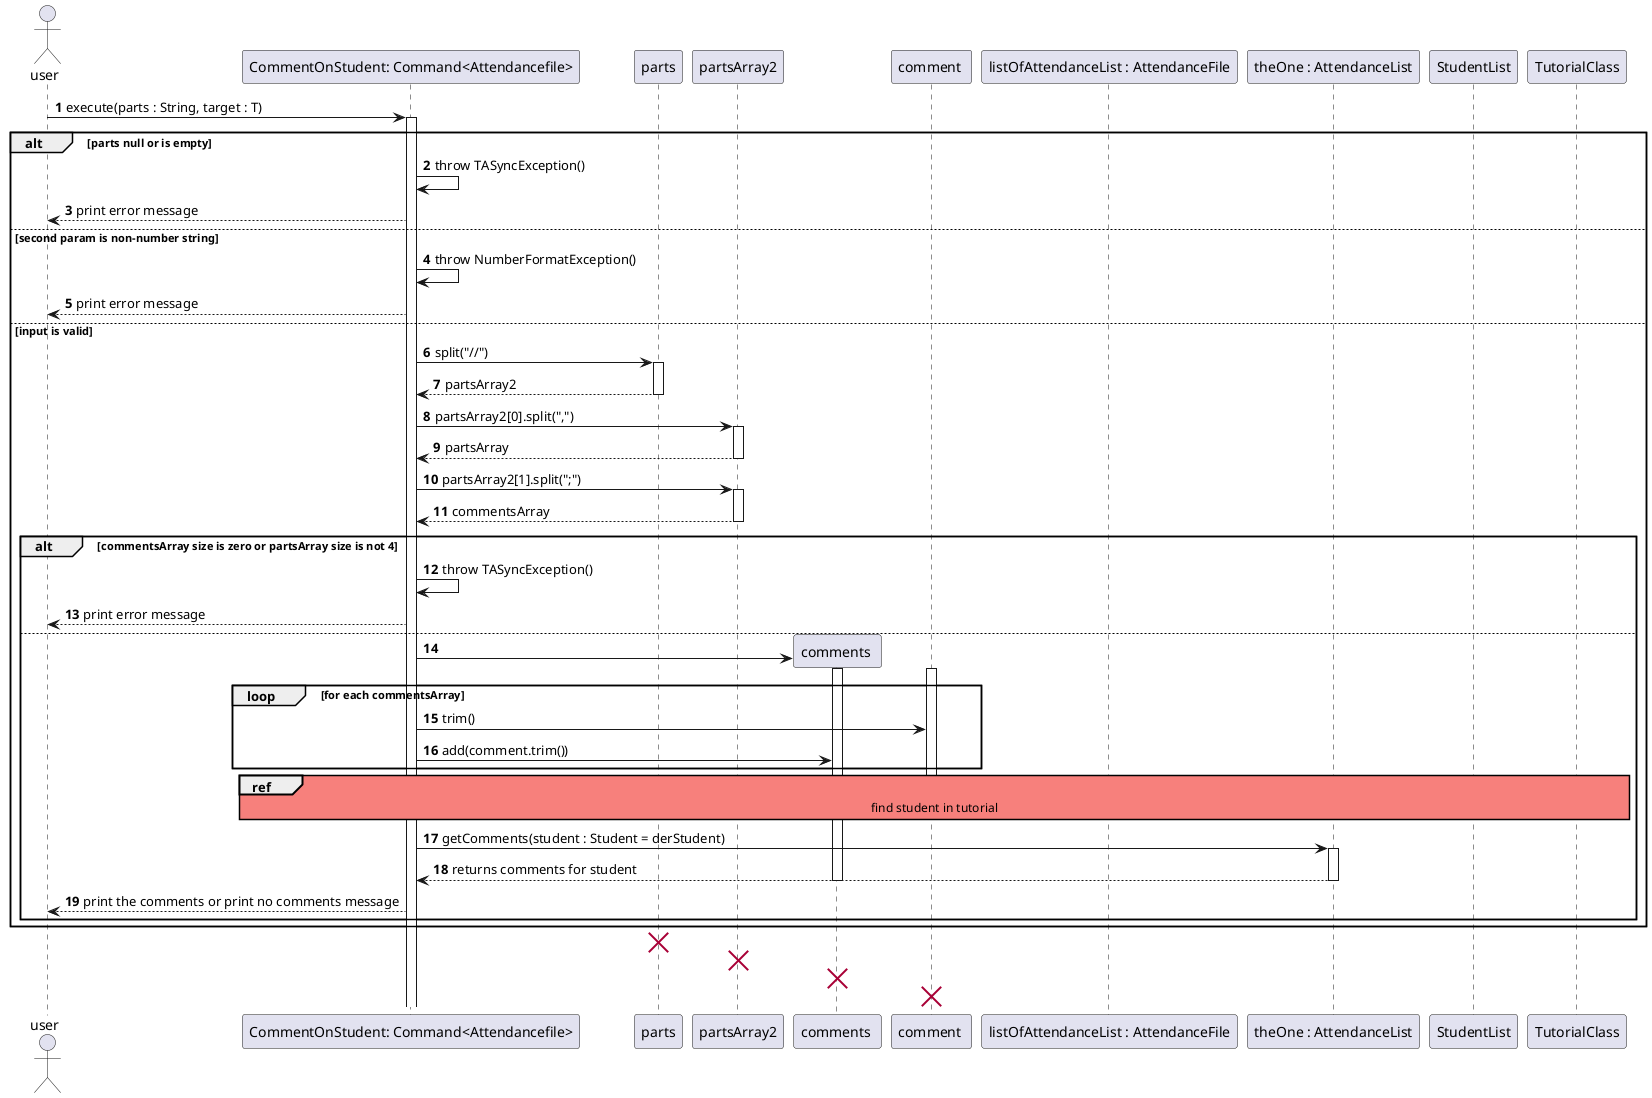 @startuml
'https://plantuml.com/sequence-diagram
actor user
autonumber

participant "CommentOnStudent: Command<Attendancefile>" as command
participant "parts" as parts
participant "partsArray2" as partsArray
participant "comments " as comments
participant "comment " as comment
participant "listOfAttendanceList : AttendanceFile" as listOfAttendanceList
participant "theOne : AttendanceList" as theOne
participant "StudentList" as studentList
participant "TutorialClass" as tutorialClass

skinparam sequenceReferenceBackgroundColor #f7807c


user -> command : execute(parts : String, target : T)
activate command
alt parts null or is empty
command -> command : throw TASyncException()
command --> user : print error message
else second param is non-number string
command -> command : throw NumberFormatException()
command --> user : print error message
else input is valid
    command -> parts : split("//")
    activate parts
    parts --> command : partsArray2
    deactivate parts
    command -> partsArray : partsArray2[0].split(",")
    activate partsArray
    command <-- partsArray : partsArray
    deactivate partsArray
    command -> partsArray : partsArray2[1].split(";")
    activate partsArray
    command <-- partsArray : commentsArray
    deactivate partsArray
    alt commentsArray size is zero or partsArray size is not 4
    command -> command : throw TASyncException()
    command --> user : print error message
    else
    create comments
    command -> comments
    activate comments

    loop for each commentsArray
    activate comment
    command -> comment : trim()
    command -> comments : add(comment.trim())

    end loop
    deactivate comment

ref over command, listOfAttendanceList, theOne, tutorialClass, studentList
find student in tutorial
end ref


    command -> theOne : getComments(student : Student = derStudent)
    activate theOne
    theOne --> command : returns comments for student
    deactivate comments
    deactivate theOne
    command --> user : print the comments or print no comments message



end
end

destroy parts
destroy partsArray
destroy comments
destroy comment
@enduml